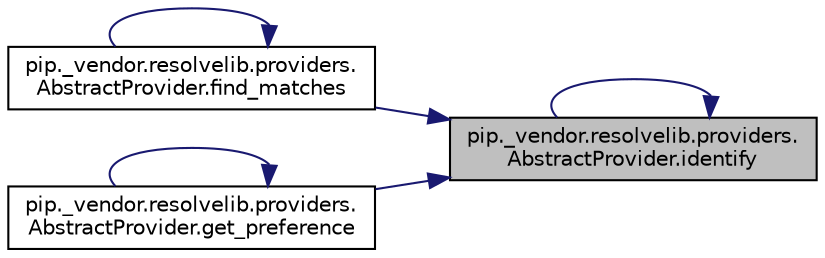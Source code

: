digraph "pip._vendor.resolvelib.providers.AbstractProvider.identify"
{
 // LATEX_PDF_SIZE
  edge [fontname="Helvetica",fontsize="10",labelfontname="Helvetica",labelfontsize="10"];
  node [fontname="Helvetica",fontsize="10",shape=record];
  rankdir="RL";
  Node1 [label="pip._vendor.resolvelib.providers.\lAbstractProvider.identify",height=0.2,width=0.4,color="black", fillcolor="grey75", style="filled", fontcolor="black",tooltip=" "];
  Node1 -> Node2 [dir="back",color="midnightblue",fontsize="10",style="solid",fontname="Helvetica"];
  Node2 [label="pip._vendor.resolvelib.providers.\lAbstractProvider.find_matches",height=0.2,width=0.4,color="black", fillcolor="white", style="filled",URL="$d2/d4a/classpip_1_1__vendor_1_1resolvelib_1_1providers_1_1_abstract_provider.html#af60b475a2374cb795f72ff88c09e51f9",tooltip=" "];
  Node2 -> Node2 [dir="back",color="midnightblue",fontsize="10",style="solid",fontname="Helvetica"];
  Node1 -> Node3 [dir="back",color="midnightblue",fontsize="10",style="solid",fontname="Helvetica"];
  Node3 [label="pip._vendor.resolvelib.providers.\lAbstractProvider.get_preference",height=0.2,width=0.4,color="black", fillcolor="white", style="filled",URL="$d2/d4a/classpip_1_1__vendor_1_1resolvelib_1_1providers_1_1_abstract_provider.html#a9247b254e4505ec66b2b164ab26ba94b",tooltip=" "];
  Node3 -> Node3 [dir="back",color="midnightblue",fontsize="10",style="solid",fontname="Helvetica"];
  Node1 -> Node1 [dir="back",color="midnightblue",fontsize="10",style="solid",fontname="Helvetica"];
}
